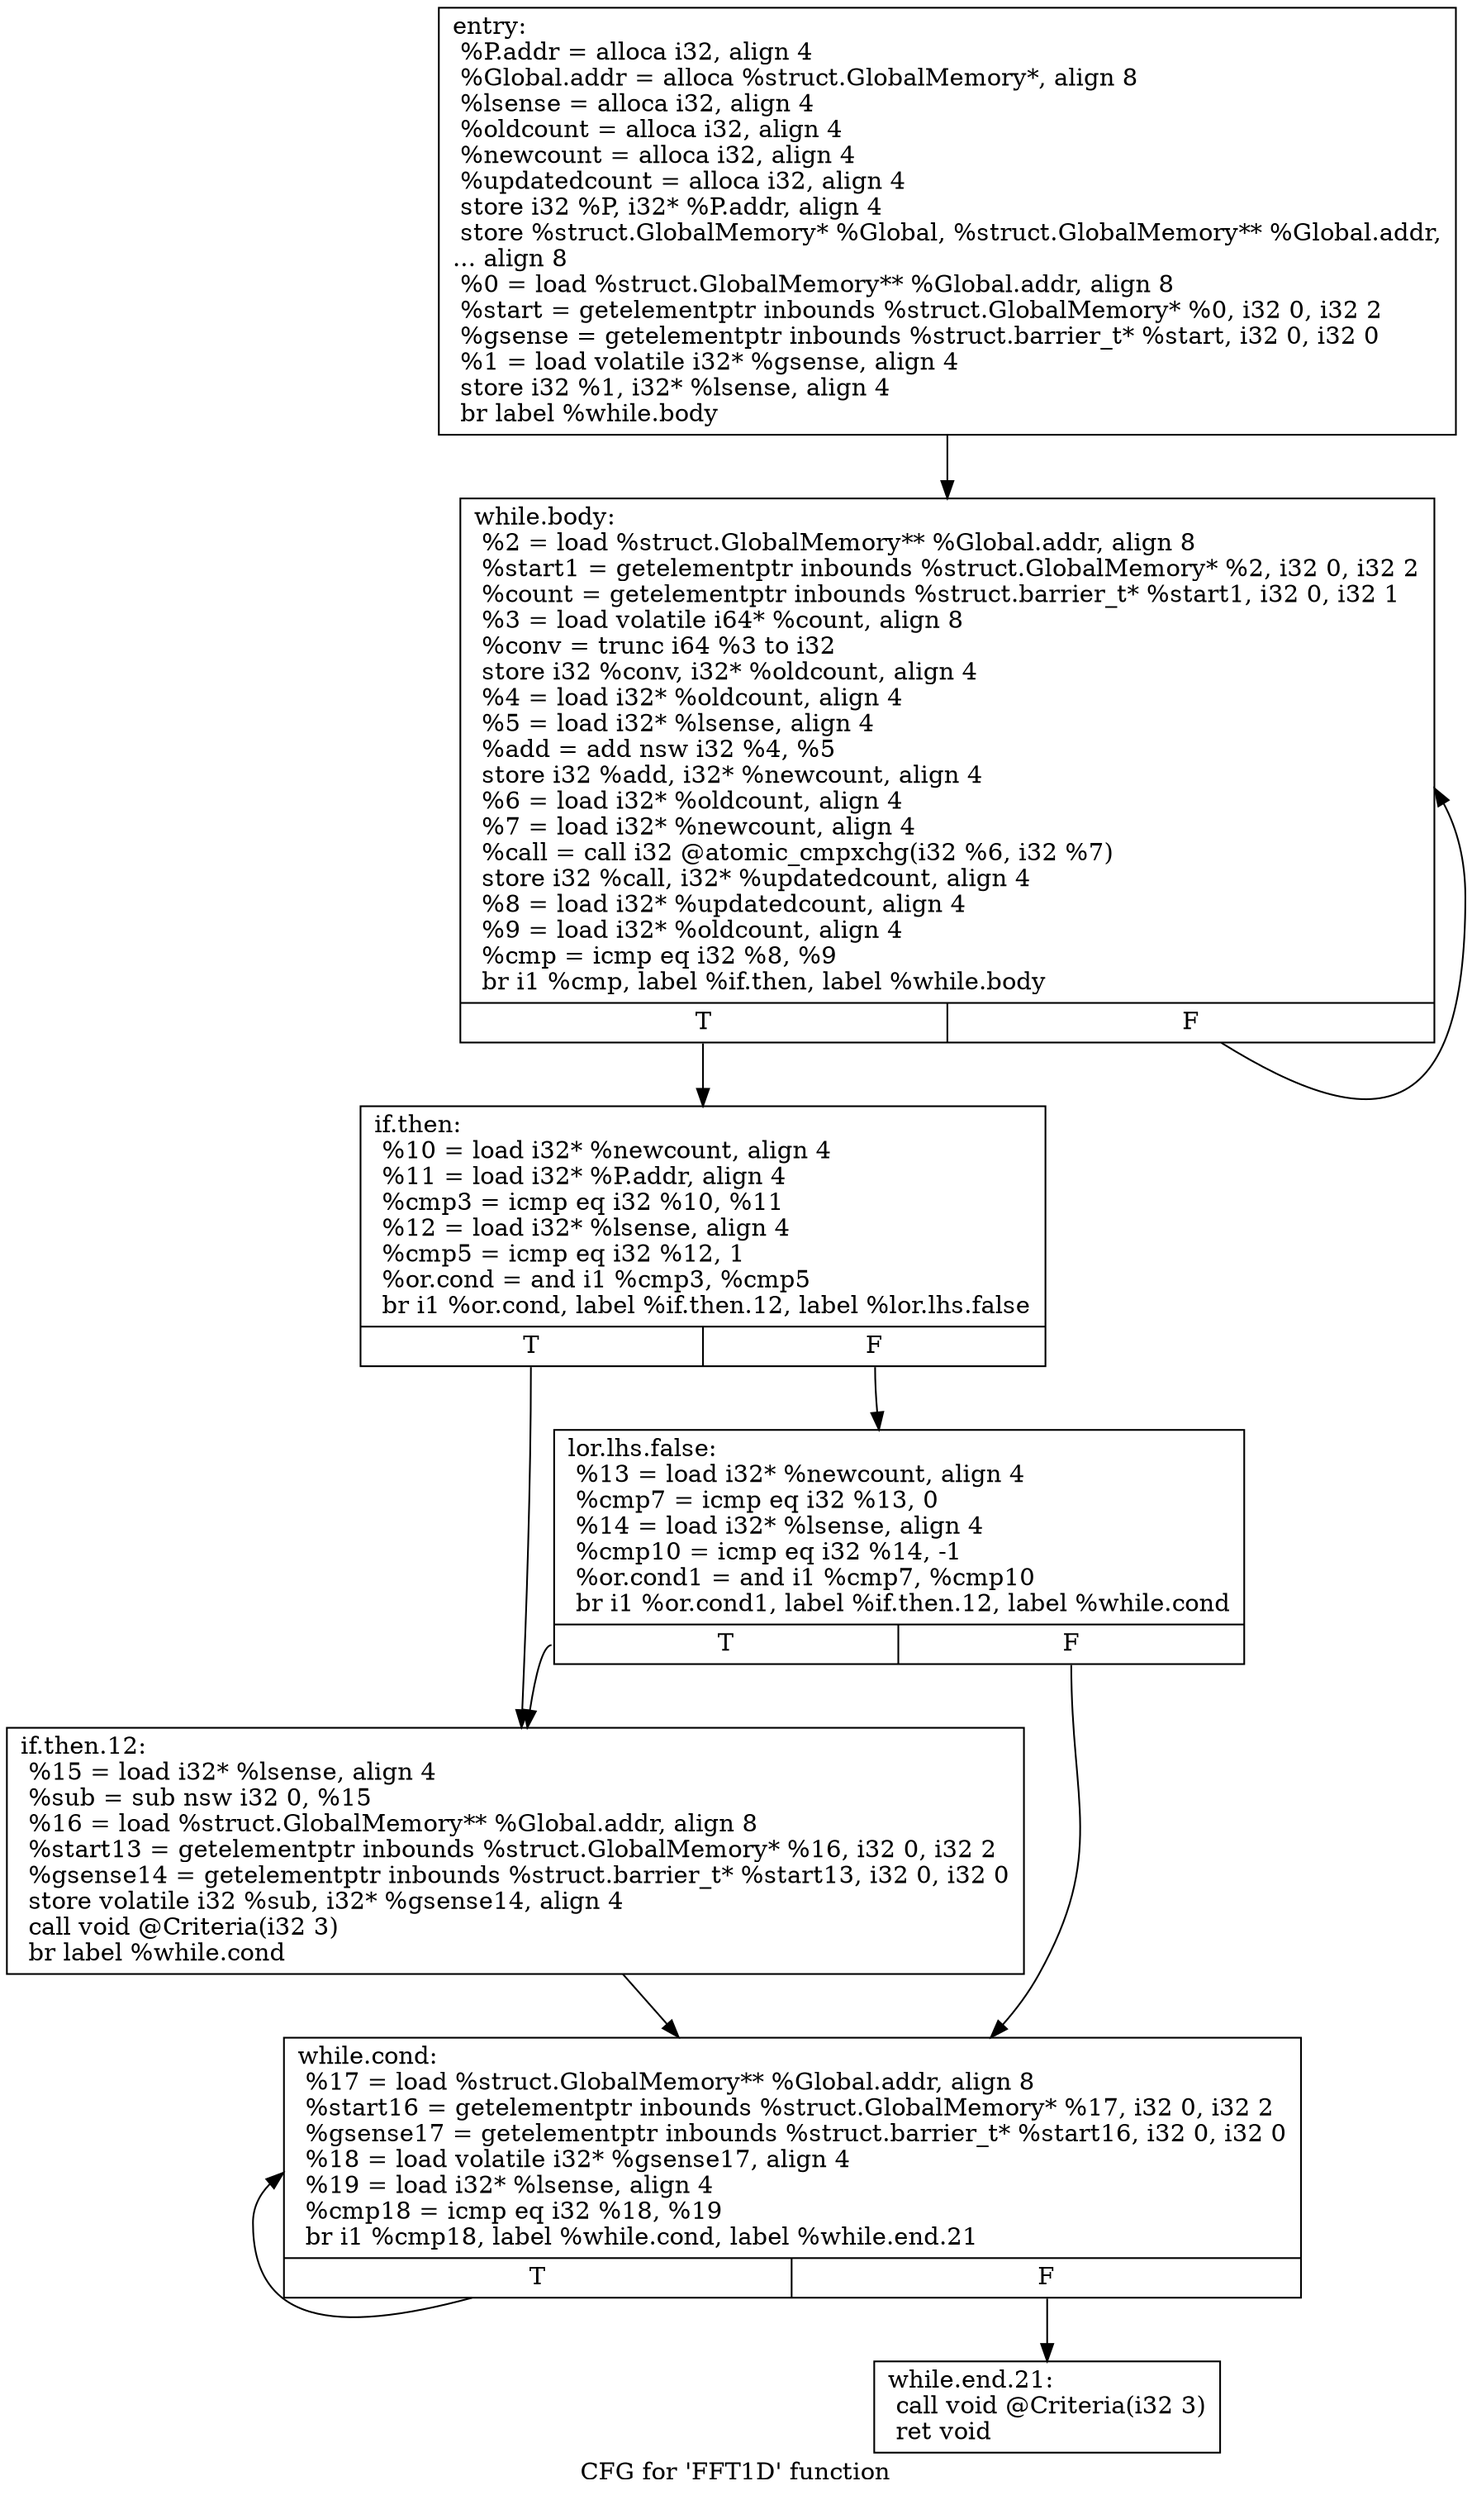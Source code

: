 digraph "CFG for 'FFT1D' function" {
	label="CFG for 'FFT1D' function";

	Node0x4a527f0 [shape=record,label="{entry:\l  %P.addr = alloca i32, align 4\l  %Global.addr = alloca %struct.GlobalMemory*, align 8\l  %lsense = alloca i32, align 4\l  %oldcount = alloca i32, align 4\l  %newcount = alloca i32, align 4\l  %updatedcount = alloca i32, align 4\l  store i32 %P, i32* %P.addr, align 4\l  store %struct.GlobalMemory* %Global, %struct.GlobalMemory** %Global.addr,\l... align 8\l  %0 = load %struct.GlobalMemory** %Global.addr, align 8\l  %start = getelementptr inbounds %struct.GlobalMemory* %0, i32 0, i32 2\l  %gsense = getelementptr inbounds %struct.barrier_t* %start, i32 0, i32 0\l  %1 = load volatile i32* %gsense, align 4\l  store i32 %1, i32* %lsense, align 4\l  br label %while.body\l}"];
	Node0x4a527f0 -> Node0x4a52840;
	Node0x4a52840 [shape=record,label="{while.body:                                       \l  %2 = load %struct.GlobalMemory** %Global.addr, align 8\l  %start1 = getelementptr inbounds %struct.GlobalMemory* %2, i32 0, i32 2\l  %count = getelementptr inbounds %struct.barrier_t* %start1, i32 0, i32 1\l  %3 = load volatile i64* %count, align 8\l  %conv = trunc i64 %3 to i32\l  store i32 %conv, i32* %oldcount, align 4\l  %4 = load i32* %oldcount, align 4\l  %5 = load i32* %lsense, align 4\l  %add = add nsw i32 %4, %5\l  store i32 %add, i32* %newcount, align 4\l  %6 = load i32* %oldcount, align 4\l  %7 = load i32* %newcount, align 4\l  %call = call i32 @atomic_cmpxchg(i32 %6, i32 %7)\l  store i32 %call, i32* %updatedcount, align 4\l  %8 = load i32* %updatedcount, align 4\l  %9 = load i32* %oldcount, align 4\l  %cmp = icmp eq i32 %8, %9\l  br i1 %cmp, label %if.then, label %while.body\l|{<s0>T|<s1>F}}"];
	Node0x4a52840:s0 -> Node0x4a52890;
	Node0x4a52840:s1 -> Node0x4a52840;
	Node0x4a52890 [shape=record,label="{if.then:                                          \l  %10 = load i32* %newcount, align 4\l  %11 = load i32* %P.addr, align 4\l  %cmp3 = icmp eq i32 %10, %11\l  %12 = load i32* %lsense, align 4\l  %cmp5 = icmp eq i32 %12, 1\l  %or.cond = and i1 %cmp3, %cmp5\l  br i1 %or.cond, label %if.then.12, label %lor.lhs.false\l|{<s0>T|<s1>F}}"];
	Node0x4a52890:s0 -> Node0x4a52930;
	Node0x4a52890:s1 -> Node0x4a528e0;
	Node0x4a528e0 [shape=record,label="{lor.lhs.false:                                    \l  %13 = load i32* %newcount, align 4\l  %cmp7 = icmp eq i32 %13, 0\l  %14 = load i32* %lsense, align 4\l  %cmp10 = icmp eq i32 %14, -1\l  %or.cond1 = and i1 %cmp7, %cmp10\l  br i1 %or.cond1, label %if.then.12, label %while.cond\l|{<s0>T|<s1>F}}"];
	Node0x4a528e0:s0 -> Node0x4a52930;
	Node0x4a528e0:s1 -> Node0x4a52980;
	Node0x4a52930 [shape=record,label="{if.then.12:                                       \l  %15 = load i32* %lsense, align 4\l  %sub = sub nsw i32 0, %15\l  %16 = load %struct.GlobalMemory** %Global.addr, align 8\l  %start13 = getelementptr inbounds %struct.GlobalMemory* %16, i32 0, i32 2\l  %gsense14 = getelementptr inbounds %struct.barrier_t* %start13, i32 0, i32 0\l  store volatile i32 %sub, i32* %gsense14, align 4\l  call void @Criteria(i32 3)\l  br label %while.cond\l}"];
	Node0x4a52930 -> Node0x4a52980;
	Node0x4a52980 [shape=record,label="{while.cond:                                       \l  %17 = load %struct.GlobalMemory** %Global.addr, align 8\l  %start16 = getelementptr inbounds %struct.GlobalMemory* %17, i32 0, i32 2\l  %gsense17 = getelementptr inbounds %struct.barrier_t* %start16, i32 0, i32 0\l  %18 = load volatile i32* %gsense17, align 4\l  %19 = load i32* %lsense, align 4\l  %cmp18 = icmp eq i32 %18, %19\l  br i1 %cmp18, label %while.cond, label %while.end.21\l|{<s0>T|<s1>F}}"];
	Node0x4a52980:s0 -> Node0x4a52980;
	Node0x4a52980:s1 -> Node0x4a529d0;
	Node0x4a529d0 [shape=record,label="{while.end.21:                                     \l  call void @Criteria(i32 3)\l  ret void\l}"];
}
